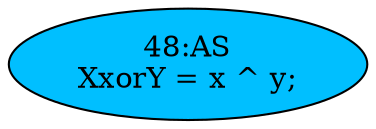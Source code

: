 strict digraph "" {
	node [label="\N"];
	"48:AS"	 [ast="<pyverilog.vparser.ast.Assign object at 0x7f80dd799810>",
		def_var="['XxorY']",
		fillcolor=deepskyblue,
		label="48:AS
XxorY = x ^ y;",
		statements="[]",
		style=filled,
		typ=Assign,
		use_var="['x', 'y']"];
}
